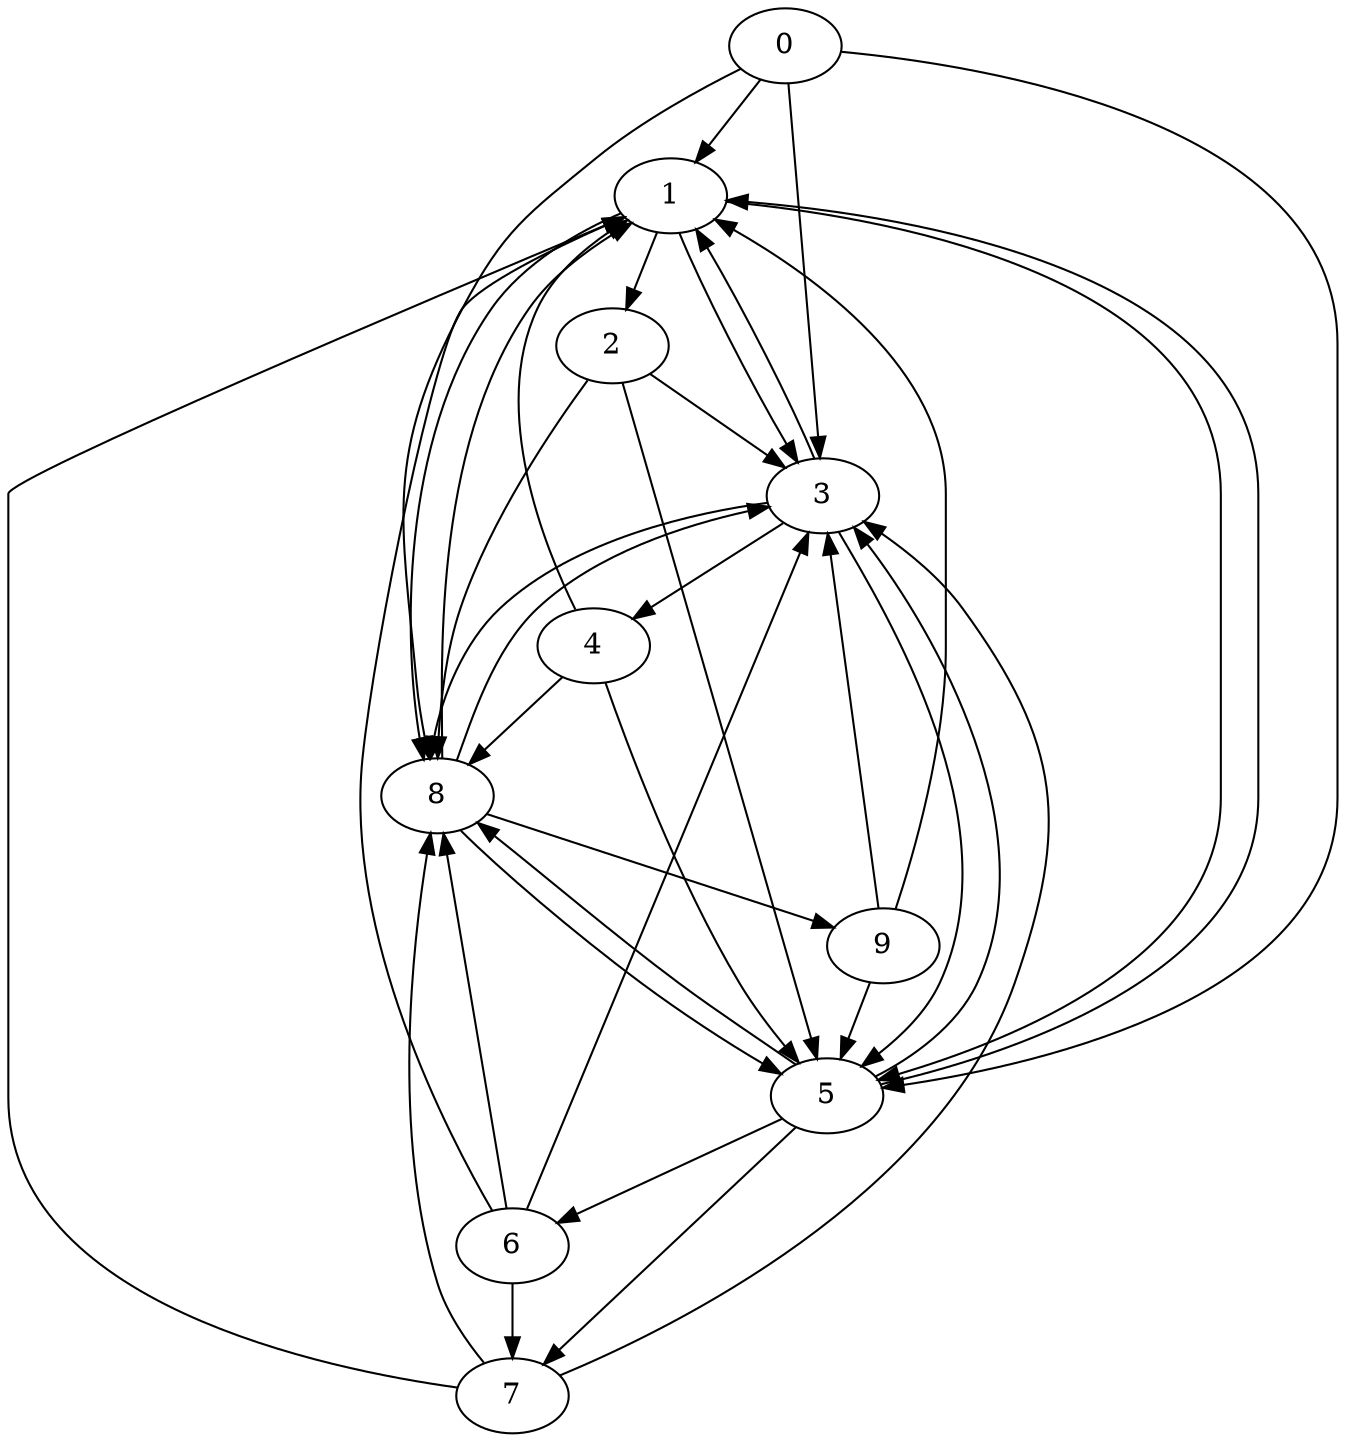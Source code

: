 digraph G {
0;
1;
2;
3;
4;
5;
6;
7;
8;
9;
0->1 ;
0->3 ;
0->5 ;
0->8 ;
1->2 ;
1->3 ;
1->5 ;
1->8 ;
2->3 ;
2->5 ;
2->8 ;
3->1 ;
3->4 ;
3->5 ;
3->8 ;
4->1 ;
4->5 ;
4->8 ;
5->1 ;
5->3 ;
5->7 ;
5->6 ;
5->8 ;
6->1 ;
6->3 ;
6->7 ;
6->8 ;
7->1 ;
7->3 ;
7->8 ;
8->1 ;
8->3 ;
8->5 ;
8->9 ;
9->1 ;
9->3 ;
9->5 ;
}
